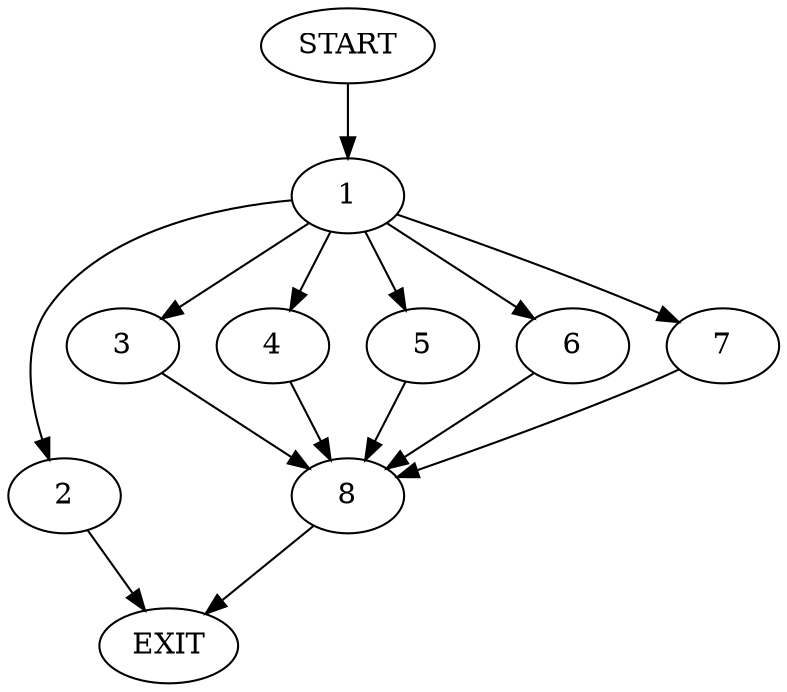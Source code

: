 digraph {
0 [label="START"]
9 [label="EXIT"]
0 -> 1
1 -> 2
1 -> 3
1 -> 4
1 -> 5
1 -> 6
1 -> 7
5 -> 8
7 -> 8
3 -> 8
2 -> 9
4 -> 8
6 -> 8
8 -> 9
}
